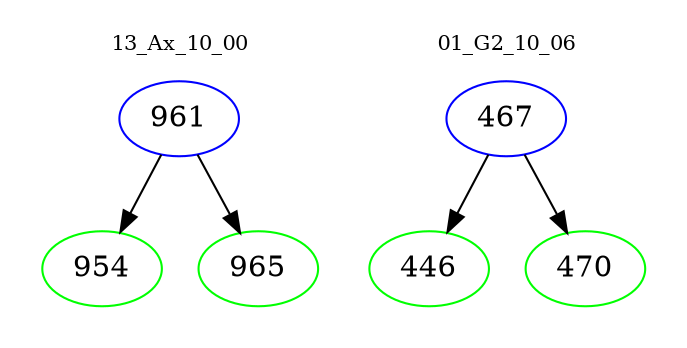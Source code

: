 digraph{
subgraph cluster_0 {
color = white
label = "13_Ax_10_00";
fontsize=10;
T0_961 [label="961", color="blue"]
T0_961 -> T0_954 [color="black"]
T0_954 [label="954", color="green"]
T0_961 -> T0_965 [color="black"]
T0_965 [label="965", color="green"]
}
subgraph cluster_1 {
color = white
label = "01_G2_10_06";
fontsize=10;
T1_467 [label="467", color="blue"]
T1_467 -> T1_446 [color="black"]
T1_446 [label="446", color="green"]
T1_467 -> T1_470 [color="black"]
T1_470 [label="470", color="green"]
}
}
